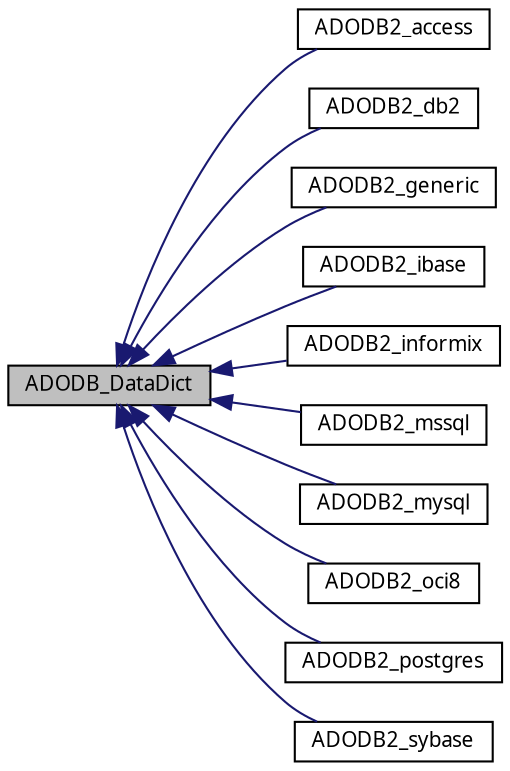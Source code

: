 digraph G
{
  bgcolor="transparent";
  edge [fontname="FreeSans.ttf",fontsize=10,labelfontname="FreeSans.ttf",labelfontsize=10];
  node [fontname="FreeSans.ttf",fontsize=10,shape=record];
  rankdir=LR;
  Node1 [label="ADODB_DataDict",height=0.2,width=0.4,color="black", fillcolor="grey75", style="filled" fontcolor="black"];
  Node1 -> Node2 [dir=back,color="midnightblue",fontsize=10,style="solid",fontname="FreeSans.ttf"];
  Node2 [label="ADODB2_access",height=0.2,width=0.4,color="black",URL="$class_a_d_o_d_b2__access.html"];
  Node1 -> Node3 [dir=back,color="midnightblue",fontsize=10,style="solid",fontname="FreeSans.ttf"];
  Node3 [label="ADODB2_db2",height=0.2,width=0.4,color="black",URL="$class_a_d_o_d_b2__db2.html"];
  Node1 -> Node4 [dir=back,color="midnightblue",fontsize=10,style="solid",fontname="FreeSans.ttf"];
  Node4 [label="ADODB2_generic",height=0.2,width=0.4,color="black",URL="$class_a_d_o_d_b2__generic.html"];
  Node1 -> Node5 [dir=back,color="midnightblue",fontsize=10,style="solid",fontname="FreeSans.ttf"];
  Node5 [label="ADODB2_ibase",height=0.2,width=0.4,color="black",URL="$class_a_d_o_d_b2__ibase.html"];
  Node1 -> Node6 [dir=back,color="midnightblue",fontsize=10,style="solid",fontname="FreeSans.ttf"];
  Node6 [label="ADODB2_informix",height=0.2,width=0.4,color="black",URL="$class_a_d_o_d_b2__informix.html"];
  Node1 -> Node7 [dir=back,color="midnightblue",fontsize=10,style="solid",fontname="FreeSans.ttf"];
  Node7 [label="ADODB2_mssql",height=0.2,width=0.4,color="black",URL="$class_a_d_o_d_b2__mssql.html"];
  Node1 -> Node8 [dir=back,color="midnightblue",fontsize=10,style="solid",fontname="FreeSans.ttf"];
  Node8 [label="ADODB2_mysql",height=0.2,width=0.4,color="black",URL="$class_a_d_o_d_b2__mysql.html"];
  Node1 -> Node9 [dir=back,color="midnightblue",fontsize=10,style="solid",fontname="FreeSans.ttf"];
  Node9 [label="ADODB2_oci8",height=0.2,width=0.4,color="black",URL="$class_a_d_o_d_b2__oci8.html"];
  Node1 -> Node10 [dir=back,color="midnightblue",fontsize=10,style="solid",fontname="FreeSans.ttf"];
  Node10 [label="ADODB2_postgres",height=0.2,width=0.4,color="black",URL="$class_a_d_o_d_b2__postgres.html"];
  Node1 -> Node11 [dir=back,color="midnightblue",fontsize=10,style="solid",fontname="FreeSans.ttf"];
  Node11 [label="ADODB2_sybase",height=0.2,width=0.4,color="black",URL="$class_a_d_o_d_b2__sybase.html"];
}
